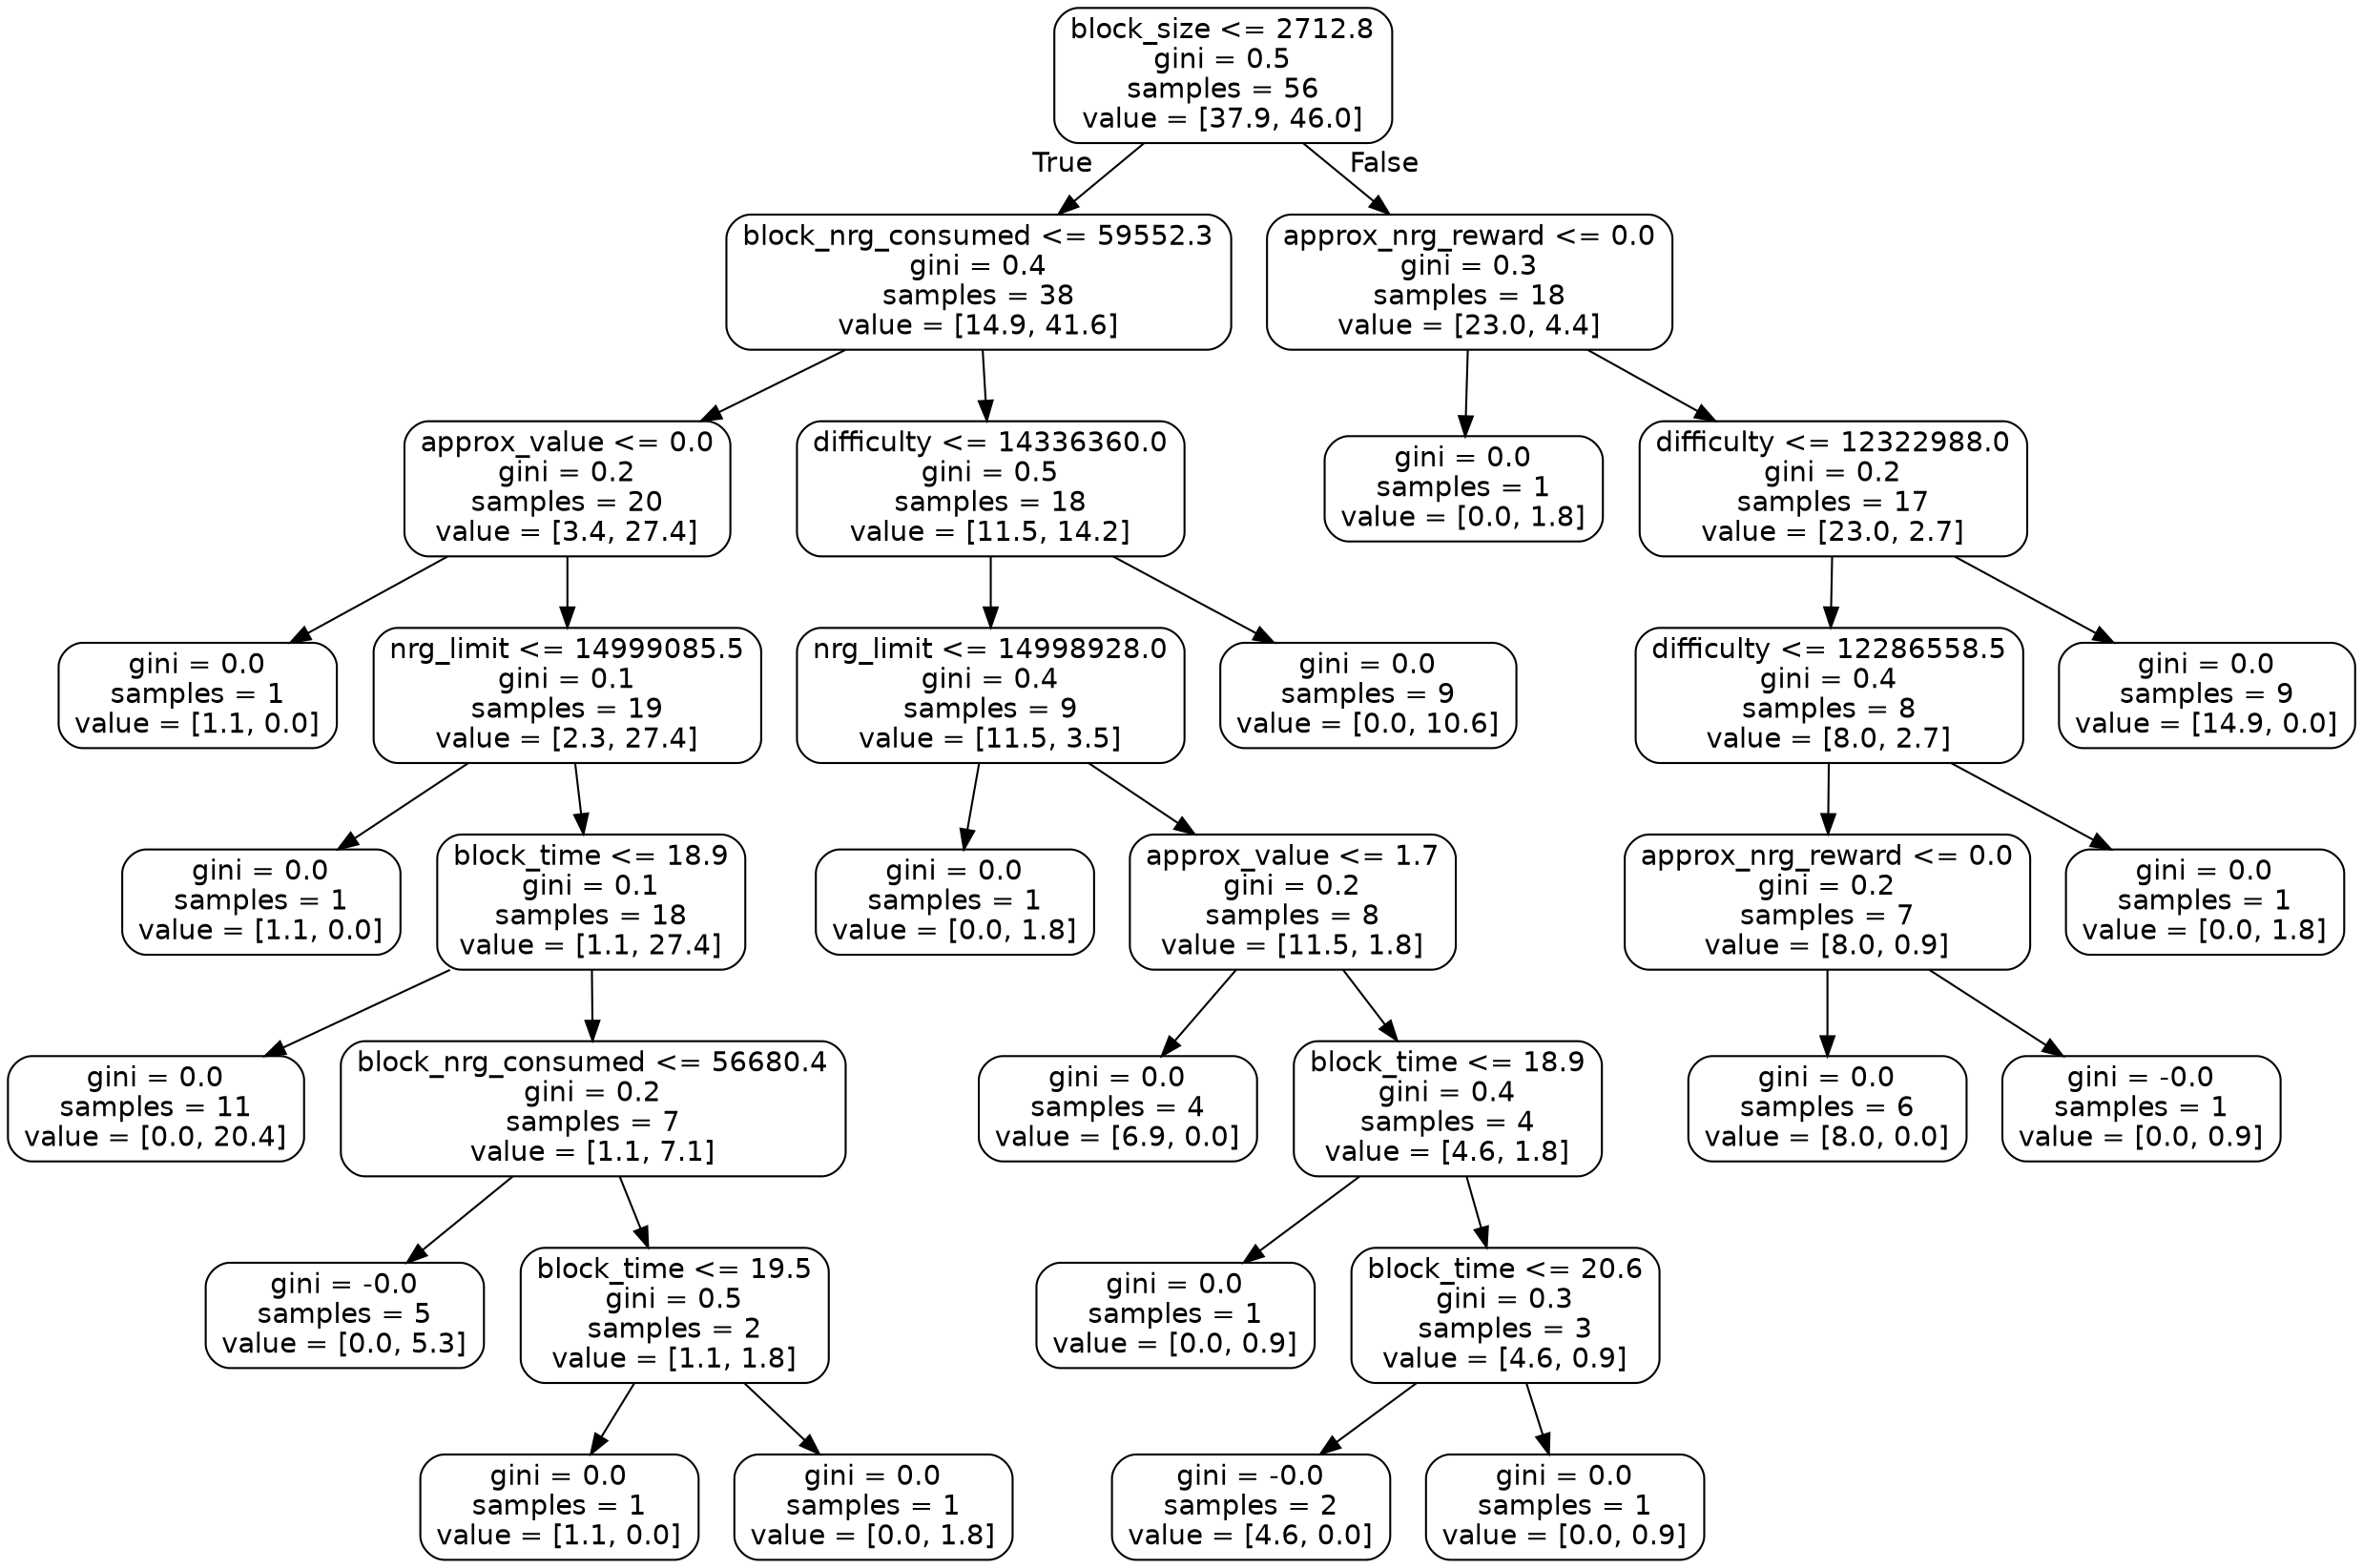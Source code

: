 digraph Tree {
node [shape=box, style="rounded", color="black", fontname=helvetica] ;
edge [fontname=helvetica] ;
0 [label="block_size <= 2712.8\ngini = 0.5\nsamples = 56\nvalue = [37.9, 46.0]"] ;
1 [label="block_nrg_consumed <= 59552.3\ngini = 0.4\nsamples = 38\nvalue = [14.9, 41.6]"] ;
0 -> 1 [labeldistance=2.5, labelangle=45, headlabel="True"] ;
2 [label="approx_value <= 0.0\ngini = 0.2\nsamples = 20\nvalue = [3.4, 27.4]"] ;
1 -> 2 ;
3 [label="gini = 0.0\nsamples = 1\nvalue = [1.1, 0.0]"] ;
2 -> 3 ;
4 [label="nrg_limit <= 14999085.5\ngini = 0.1\nsamples = 19\nvalue = [2.3, 27.4]"] ;
2 -> 4 ;
5 [label="gini = 0.0\nsamples = 1\nvalue = [1.1, 0.0]"] ;
4 -> 5 ;
6 [label="block_time <= 18.9\ngini = 0.1\nsamples = 18\nvalue = [1.1, 27.4]"] ;
4 -> 6 ;
7 [label="gini = 0.0\nsamples = 11\nvalue = [0.0, 20.4]"] ;
6 -> 7 ;
8 [label="block_nrg_consumed <= 56680.4\ngini = 0.2\nsamples = 7\nvalue = [1.1, 7.1]"] ;
6 -> 8 ;
9 [label="gini = -0.0\nsamples = 5\nvalue = [0.0, 5.3]"] ;
8 -> 9 ;
10 [label="block_time <= 19.5\ngini = 0.5\nsamples = 2\nvalue = [1.1, 1.8]"] ;
8 -> 10 ;
11 [label="gini = 0.0\nsamples = 1\nvalue = [1.1, 0.0]"] ;
10 -> 11 ;
12 [label="gini = 0.0\nsamples = 1\nvalue = [0.0, 1.8]"] ;
10 -> 12 ;
13 [label="difficulty <= 14336360.0\ngini = 0.5\nsamples = 18\nvalue = [11.5, 14.2]"] ;
1 -> 13 ;
14 [label="nrg_limit <= 14998928.0\ngini = 0.4\nsamples = 9\nvalue = [11.5, 3.5]"] ;
13 -> 14 ;
15 [label="gini = 0.0\nsamples = 1\nvalue = [0.0, 1.8]"] ;
14 -> 15 ;
16 [label="approx_value <= 1.7\ngini = 0.2\nsamples = 8\nvalue = [11.5, 1.8]"] ;
14 -> 16 ;
17 [label="gini = 0.0\nsamples = 4\nvalue = [6.9, 0.0]"] ;
16 -> 17 ;
18 [label="block_time <= 18.9\ngini = 0.4\nsamples = 4\nvalue = [4.6, 1.8]"] ;
16 -> 18 ;
19 [label="gini = 0.0\nsamples = 1\nvalue = [0.0, 0.9]"] ;
18 -> 19 ;
20 [label="block_time <= 20.6\ngini = 0.3\nsamples = 3\nvalue = [4.6, 0.9]"] ;
18 -> 20 ;
21 [label="gini = -0.0\nsamples = 2\nvalue = [4.6, 0.0]"] ;
20 -> 21 ;
22 [label="gini = 0.0\nsamples = 1\nvalue = [0.0, 0.9]"] ;
20 -> 22 ;
23 [label="gini = 0.0\nsamples = 9\nvalue = [0.0, 10.6]"] ;
13 -> 23 ;
24 [label="approx_nrg_reward <= 0.0\ngini = 0.3\nsamples = 18\nvalue = [23.0, 4.4]"] ;
0 -> 24 [labeldistance=2.5, labelangle=-45, headlabel="False"] ;
25 [label="gini = 0.0\nsamples = 1\nvalue = [0.0, 1.8]"] ;
24 -> 25 ;
26 [label="difficulty <= 12322988.0\ngini = 0.2\nsamples = 17\nvalue = [23.0, 2.7]"] ;
24 -> 26 ;
27 [label="difficulty <= 12286558.5\ngini = 0.4\nsamples = 8\nvalue = [8.0, 2.7]"] ;
26 -> 27 ;
28 [label="approx_nrg_reward <= 0.0\ngini = 0.2\nsamples = 7\nvalue = [8.0, 0.9]"] ;
27 -> 28 ;
29 [label="gini = 0.0\nsamples = 6\nvalue = [8.0, 0.0]"] ;
28 -> 29 ;
30 [label="gini = -0.0\nsamples = 1\nvalue = [0.0, 0.9]"] ;
28 -> 30 ;
31 [label="gini = 0.0\nsamples = 1\nvalue = [0.0, 1.8]"] ;
27 -> 31 ;
32 [label="gini = 0.0\nsamples = 9\nvalue = [14.9, 0.0]"] ;
26 -> 32 ;
}